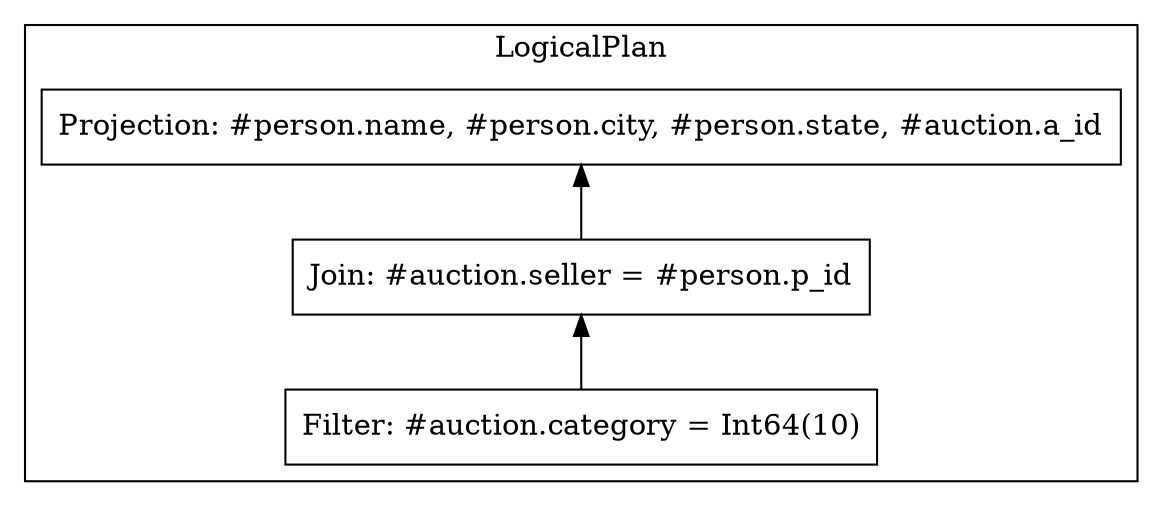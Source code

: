 
digraph {
  subgraph cluster_1
  {
    graph[label="LogicalPlan"]
    2[shape=box label="Projection: #person.name, #person.city, #person.state, #auction.a_id"]
    3[shape=box label="Join: #auction.seller = #person.p_id"]
    2 -> 3 [arrowhead=none, arrowtail=normal, dir=back]
    4[shape=box label="Filter: #auction.category = Int64(10)"]
    3 -> 4 [arrowhead=none, arrowtail=normal, dir=back]
  }
  {
  }
}
